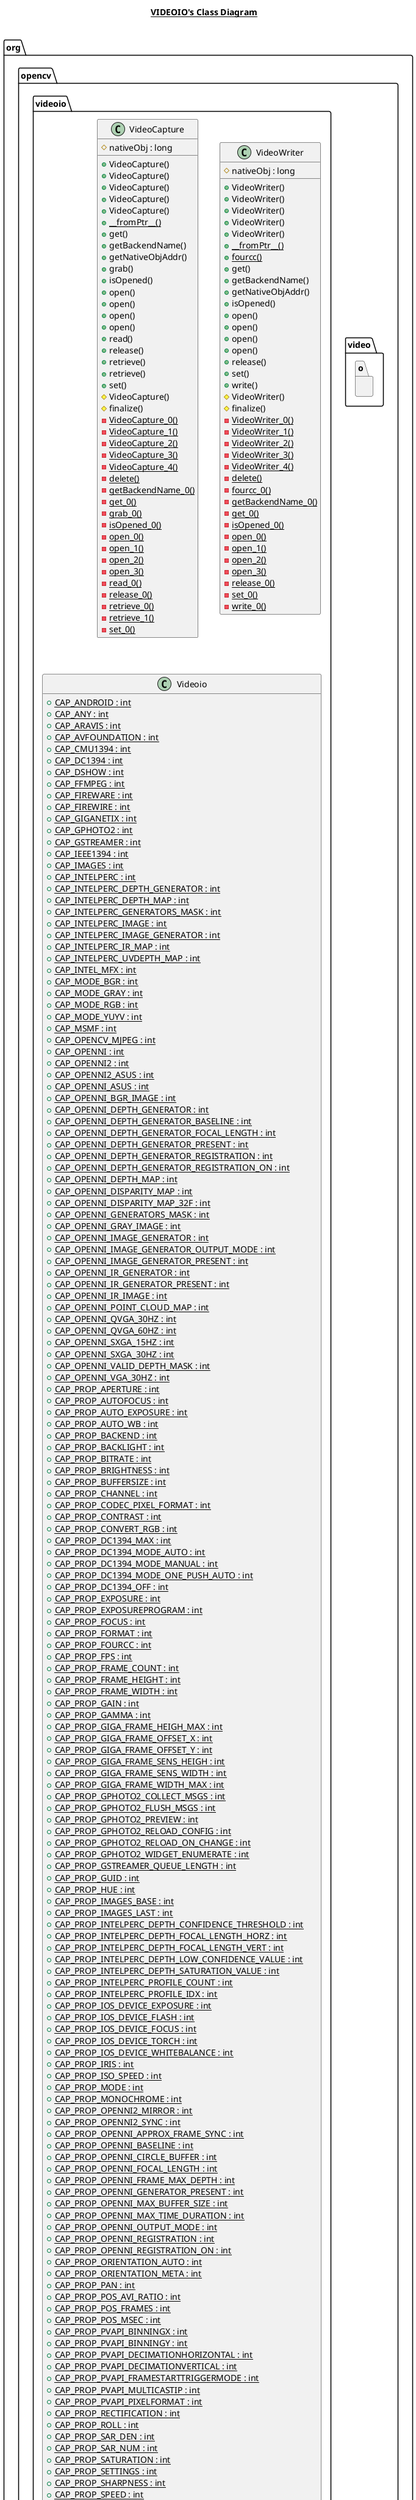 @startuml

title __VIDEOIO's Class Diagram__\n

  namespace org.opencv {
    namespace video {
      namespace o {
        class org.opencv.videoio.VideoCapture {
            # nativeObj : long
            + VideoCapture()
            + VideoCapture()
            + VideoCapture()
            + VideoCapture()
            + VideoCapture()
            {static} + __fromPtr__()
            + get()
            + getBackendName()
            + getNativeObjAddr()
            + grab()
            + isOpened()
            + open()
            + open()
            + open()
            + open()
            + read()
            + release()
            + retrieve()
            + retrieve()
            + set()
            # VideoCapture()
            # finalize()
            {static} - VideoCapture_0()
            {static} - VideoCapture_1()
            {static} - VideoCapture_2()
            {static} - VideoCapture_3()
            {static} - VideoCapture_4()
            {static} - delete()
            {static} - getBackendName_0()
            {static} - get_0()
            {static} - grab_0()
            {static} - isOpened_0()
            {static} - open_0()
            {static} - open_1()
            {static} - open_2()
            {static} - open_3()
            {static} - read_0()
            {static} - release_0()
            {static} - retrieve_0()
            {static} - retrieve_1()
            {static} - set_0()
        }
      }
    }
  }
  

  namespace org.opencv {
    namespace video {
      namespace o {
        class org.opencv.videoio.VideoWriter {
            # nativeObj : long
            + VideoWriter()
            + VideoWriter()
            + VideoWriter()
            + VideoWriter()
            + VideoWriter()
            {static} + __fromPtr__()
            {static} + fourcc()
            + get()
            + getBackendName()
            + getNativeObjAddr()
            + isOpened()
            + open()
            + open()
            + open()
            + open()
            + release()
            + set()
            + write()
            # VideoWriter()
            # finalize()
            {static} - VideoWriter_0()
            {static} - VideoWriter_1()
            {static} - VideoWriter_2()
            {static} - VideoWriter_3()
            {static} - VideoWriter_4()
            {static} - delete()
            {static} - fourcc_0()
            {static} - getBackendName_0()
            {static} - get_0()
            {static} - isOpened_0()
            {static} - open_0()
            {static} - open_1()
            {static} - open_2()
            {static} - open_3()
            {static} - release_0()
            {static} - set_0()
            {static} - write_0()
        }
      }
    }
  }
  

  namespace org.opencv {
    namespace video {
      namespace o {
        class org.opencv.videoio.Videoio {
            {static} + CAP_ANDROID : int
            {static} + CAP_ANY : int
            {static} + CAP_ARAVIS : int
            {static} + CAP_AVFOUNDATION : int
            {static} + CAP_CMU1394 : int
            {static} + CAP_DC1394 : int
            {static} + CAP_DSHOW : int
            {static} + CAP_FFMPEG : int
            {static} + CAP_FIREWARE : int
            {static} + CAP_FIREWIRE : int
            {static} + CAP_GIGANETIX : int
            {static} + CAP_GPHOTO2 : int
            {static} + CAP_GSTREAMER : int
            {static} + CAP_IEEE1394 : int
            {static} + CAP_IMAGES : int
            {static} + CAP_INTELPERC : int
            {static} + CAP_INTELPERC_DEPTH_GENERATOR : int
            {static} + CAP_INTELPERC_DEPTH_MAP : int
            {static} + CAP_INTELPERC_GENERATORS_MASK : int
            {static} + CAP_INTELPERC_IMAGE : int
            {static} + CAP_INTELPERC_IMAGE_GENERATOR : int
            {static} + CAP_INTELPERC_IR_MAP : int
            {static} + CAP_INTELPERC_UVDEPTH_MAP : int
            {static} + CAP_INTEL_MFX : int
            {static} + CAP_MODE_BGR : int
            {static} + CAP_MODE_GRAY : int
            {static} + CAP_MODE_RGB : int
            {static} + CAP_MODE_YUYV : int
            {static} + CAP_MSMF : int
            {static} + CAP_OPENCV_MJPEG : int
            {static} + CAP_OPENNI : int
            {static} + CAP_OPENNI2 : int
            {static} + CAP_OPENNI2_ASUS : int
            {static} + CAP_OPENNI_ASUS : int
            {static} + CAP_OPENNI_BGR_IMAGE : int
            {static} + CAP_OPENNI_DEPTH_GENERATOR : int
            {static} + CAP_OPENNI_DEPTH_GENERATOR_BASELINE : int
            {static} + CAP_OPENNI_DEPTH_GENERATOR_FOCAL_LENGTH : int
            {static} + CAP_OPENNI_DEPTH_GENERATOR_PRESENT : int
            {static} + CAP_OPENNI_DEPTH_GENERATOR_REGISTRATION : int
            {static} + CAP_OPENNI_DEPTH_GENERATOR_REGISTRATION_ON : int
            {static} + CAP_OPENNI_DEPTH_MAP : int
            {static} + CAP_OPENNI_DISPARITY_MAP : int
            {static} + CAP_OPENNI_DISPARITY_MAP_32F : int
            {static} + CAP_OPENNI_GENERATORS_MASK : int
            {static} + CAP_OPENNI_GRAY_IMAGE : int
            {static} + CAP_OPENNI_IMAGE_GENERATOR : int
            {static} + CAP_OPENNI_IMAGE_GENERATOR_OUTPUT_MODE : int
            {static} + CAP_OPENNI_IMAGE_GENERATOR_PRESENT : int
            {static} + CAP_OPENNI_IR_GENERATOR : int
            {static} + CAP_OPENNI_IR_GENERATOR_PRESENT : int
            {static} + CAP_OPENNI_IR_IMAGE : int
            {static} + CAP_OPENNI_POINT_CLOUD_MAP : int
            {static} + CAP_OPENNI_QVGA_30HZ : int
            {static} + CAP_OPENNI_QVGA_60HZ : int
            {static} + CAP_OPENNI_SXGA_15HZ : int
            {static} + CAP_OPENNI_SXGA_30HZ : int
            {static} + CAP_OPENNI_VALID_DEPTH_MASK : int
            {static} + CAP_OPENNI_VGA_30HZ : int
            {static} + CAP_PROP_APERTURE : int
            {static} + CAP_PROP_AUTOFOCUS : int
            {static} + CAP_PROP_AUTO_EXPOSURE : int
            {static} + CAP_PROP_AUTO_WB : int
            {static} + CAP_PROP_BACKEND : int
            {static} + CAP_PROP_BACKLIGHT : int
            {static} + CAP_PROP_BITRATE : int
            {static} + CAP_PROP_BRIGHTNESS : int
            {static} + CAP_PROP_BUFFERSIZE : int
            {static} + CAP_PROP_CHANNEL : int
            {static} + CAP_PROP_CODEC_PIXEL_FORMAT : int
            {static} + CAP_PROP_CONTRAST : int
            {static} + CAP_PROP_CONVERT_RGB : int
            {static} + CAP_PROP_DC1394_MAX : int
            {static} + CAP_PROP_DC1394_MODE_AUTO : int
            {static} + CAP_PROP_DC1394_MODE_MANUAL : int
            {static} + CAP_PROP_DC1394_MODE_ONE_PUSH_AUTO : int
            {static} + CAP_PROP_DC1394_OFF : int
            {static} + CAP_PROP_EXPOSURE : int
            {static} + CAP_PROP_EXPOSUREPROGRAM : int
            {static} + CAP_PROP_FOCUS : int
            {static} + CAP_PROP_FORMAT : int
            {static} + CAP_PROP_FOURCC : int
            {static} + CAP_PROP_FPS : int
            {static} + CAP_PROP_FRAME_COUNT : int
            {static} + CAP_PROP_FRAME_HEIGHT : int
            {static} + CAP_PROP_FRAME_WIDTH : int
            {static} + CAP_PROP_GAIN : int
            {static} + CAP_PROP_GAMMA : int
            {static} + CAP_PROP_GIGA_FRAME_HEIGH_MAX : int
            {static} + CAP_PROP_GIGA_FRAME_OFFSET_X : int
            {static} + CAP_PROP_GIGA_FRAME_OFFSET_Y : int
            {static} + CAP_PROP_GIGA_FRAME_SENS_HEIGH : int
            {static} + CAP_PROP_GIGA_FRAME_SENS_WIDTH : int
            {static} + CAP_PROP_GIGA_FRAME_WIDTH_MAX : int
            {static} + CAP_PROP_GPHOTO2_COLLECT_MSGS : int
            {static} + CAP_PROP_GPHOTO2_FLUSH_MSGS : int
            {static} + CAP_PROP_GPHOTO2_PREVIEW : int
            {static} + CAP_PROP_GPHOTO2_RELOAD_CONFIG : int
            {static} + CAP_PROP_GPHOTO2_RELOAD_ON_CHANGE : int
            {static} + CAP_PROP_GPHOTO2_WIDGET_ENUMERATE : int
            {static} + CAP_PROP_GSTREAMER_QUEUE_LENGTH : int
            {static} + CAP_PROP_GUID : int
            {static} + CAP_PROP_HUE : int
            {static} + CAP_PROP_IMAGES_BASE : int
            {static} + CAP_PROP_IMAGES_LAST : int
            {static} + CAP_PROP_INTELPERC_DEPTH_CONFIDENCE_THRESHOLD : int
            {static} + CAP_PROP_INTELPERC_DEPTH_FOCAL_LENGTH_HORZ : int
            {static} + CAP_PROP_INTELPERC_DEPTH_FOCAL_LENGTH_VERT : int
            {static} + CAP_PROP_INTELPERC_DEPTH_LOW_CONFIDENCE_VALUE : int
            {static} + CAP_PROP_INTELPERC_DEPTH_SATURATION_VALUE : int
            {static} + CAP_PROP_INTELPERC_PROFILE_COUNT : int
            {static} + CAP_PROP_INTELPERC_PROFILE_IDX : int
            {static} + CAP_PROP_IOS_DEVICE_EXPOSURE : int
            {static} + CAP_PROP_IOS_DEVICE_FLASH : int
            {static} + CAP_PROP_IOS_DEVICE_FOCUS : int
            {static} + CAP_PROP_IOS_DEVICE_TORCH : int
            {static} + CAP_PROP_IOS_DEVICE_WHITEBALANCE : int
            {static} + CAP_PROP_IRIS : int
            {static} + CAP_PROP_ISO_SPEED : int
            {static} + CAP_PROP_MODE : int
            {static} + CAP_PROP_MONOCHROME : int
            {static} + CAP_PROP_OPENNI2_MIRROR : int
            {static} + CAP_PROP_OPENNI2_SYNC : int
            {static} + CAP_PROP_OPENNI_APPROX_FRAME_SYNC : int
            {static} + CAP_PROP_OPENNI_BASELINE : int
            {static} + CAP_PROP_OPENNI_CIRCLE_BUFFER : int
            {static} + CAP_PROP_OPENNI_FOCAL_LENGTH : int
            {static} + CAP_PROP_OPENNI_FRAME_MAX_DEPTH : int
            {static} + CAP_PROP_OPENNI_GENERATOR_PRESENT : int
            {static} + CAP_PROP_OPENNI_MAX_BUFFER_SIZE : int
            {static} + CAP_PROP_OPENNI_MAX_TIME_DURATION : int
            {static} + CAP_PROP_OPENNI_OUTPUT_MODE : int
            {static} + CAP_PROP_OPENNI_REGISTRATION : int
            {static} + CAP_PROP_OPENNI_REGISTRATION_ON : int
            {static} + CAP_PROP_ORIENTATION_AUTO : int
            {static} + CAP_PROP_ORIENTATION_META : int
            {static} + CAP_PROP_PAN : int
            {static} + CAP_PROP_POS_AVI_RATIO : int
            {static} + CAP_PROP_POS_FRAMES : int
            {static} + CAP_PROP_POS_MSEC : int
            {static} + CAP_PROP_PVAPI_BINNINGX : int
            {static} + CAP_PROP_PVAPI_BINNINGY : int
            {static} + CAP_PROP_PVAPI_DECIMATIONHORIZONTAL : int
            {static} + CAP_PROP_PVAPI_DECIMATIONVERTICAL : int
            {static} + CAP_PROP_PVAPI_FRAMESTARTTRIGGERMODE : int
            {static} + CAP_PROP_PVAPI_MULTICASTIP : int
            {static} + CAP_PROP_PVAPI_PIXELFORMAT : int
            {static} + CAP_PROP_RECTIFICATION : int
            {static} + CAP_PROP_ROLL : int
            {static} + CAP_PROP_SAR_DEN : int
            {static} + CAP_PROP_SAR_NUM : int
            {static} + CAP_PROP_SATURATION : int
            {static} + CAP_PROP_SETTINGS : int
            {static} + CAP_PROP_SHARPNESS : int
            {static} + CAP_PROP_SPEED : int
            {static} + CAP_PROP_TEMPERATURE : int
            {static} + CAP_PROP_TILT : int
            {static} + CAP_PROP_TRIGGER : int
            {static} + CAP_PROP_TRIGGER_DELAY : int
            {static} + CAP_PROP_VIEWFINDER : int
            {static} + CAP_PROP_WB_TEMPERATURE : int
            {static} + CAP_PROP_WHITE_BALANCE_BLUE_U : int
            {static} + CAP_PROP_WHITE_BALANCE_RED_V : int
            {static} + CAP_PROP_XI_ACQ_BUFFER_SIZE : int
            {static} + CAP_PROP_XI_ACQ_BUFFER_SIZE_UNIT : int
            {static} + CAP_PROP_XI_ACQ_FRAME_BURST_COUNT : int
            {static} + CAP_PROP_XI_ACQ_TIMING_MODE : int
            {static} + CAP_PROP_XI_ACQ_TRANSPORT_BUFFER_COMMIT : int
            {static} + CAP_PROP_XI_ACQ_TRANSPORT_BUFFER_SIZE : int
            {static} + CAP_PROP_XI_AEAG : int
            {static} + CAP_PROP_XI_AEAG_LEVEL : int
            {static} + CAP_PROP_XI_AEAG_ROI_HEIGHT : int
            {static} + CAP_PROP_XI_AEAG_ROI_OFFSET_X : int
            {static} + CAP_PROP_XI_AEAG_ROI_OFFSET_Y : int
            {static} + CAP_PROP_XI_AEAG_ROI_WIDTH : int
            {static} + CAP_PROP_XI_AE_MAX_LIMIT : int
            {static} + CAP_PROP_XI_AG_MAX_LIMIT : int
            {static} + CAP_PROP_XI_APPLY_CMS : int
            {static} + CAP_PROP_XI_AUTO_BANDWIDTH_CALCULATION : int
            {static} + CAP_PROP_XI_AUTO_WB : int
            {static} + CAP_PROP_XI_AVAILABLE_BANDWIDTH : int
            {static} + CAP_PROP_XI_BINNING_HORIZONTAL : int
            {static} + CAP_PROP_XI_BINNING_PATTERN : int
            {static} + CAP_PROP_XI_BINNING_SELECTOR : int
            {static} + CAP_PROP_XI_BINNING_VERTICAL : int
            {static} + CAP_PROP_XI_BPC : int
            {static} + CAP_PROP_XI_BUFFERS_QUEUE_SIZE : int
            {static} + CAP_PROP_XI_BUFFER_POLICY : int
            {static} + CAP_PROP_XI_CC_MATRIX_00 : int
            {static} + CAP_PROP_XI_CC_MATRIX_01 : int
            {static} + CAP_PROP_XI_CC_MATRIX_02 : int
            {static} + CAP_PROP_XI_CC_MATRIX_03 : int
            {static} + CAP_PROP_XI_CC_MATRIX_10 : int
            {static} + CAP_PROP_XI_CC_MATRIX_11 : int
            {static} + CAP_PROP_XI_CC_MATRIX_12 : int
            {static} + CAP_PROP_XI_CC_MATRIX_13 : int
            {static} + CAP_PROP_XI_CC_MATRIX_20 : int
            {static} + CAP_PROP_XI_CC_MATRIX_21 : int
            {static} + CAP_PROP_XI_CC_MATRIX_22 : int
            {static} + CAP_PROP_XI_CC_MATRIX_23 : int
            {static} + CAP_PROP_XI_CC_MATRIX_30 : int
            {static} + CAP_PROP_XI_CC_MATRIX_31 : int
            {static} + CAP_PROP_XI_CC_MATRIX_32 : int
            {static} + CAP_PROP_XI_CC_MATRIX_33 : int
            {static} + CAP_PROP_XI_CHIP_TEMP : int
            {static} + CAP_PROP_XI_CMS : int
            {static} + CAP_PROP_XI_COLOR_FILTER_ARRAY : int
            {static} + CAP_PROP_XI_COLUMN_FPN_CORRECTION : int
            {static} + CAP_PROP_XI_COOLING : int
            {static} + CAP_PROP_XI_COUNTER_SELECTOR : int
            {static} + CAP_PROP_XI_COUNTER_VALUE : int
            {static} + CAP_PROP_XI_DATA_FORMAT : int
            {static} + CAP_PROP_XI_DEBOUNCE_EN : int
            {static} + CAP_PROP_XI_DEBOUNCE_POL : int
            {static} + CAP_PROP_XI_DEBOUNCE_T0 : int
            {static} + CAP_PROP_XI_DEBOUNCE_T1 : int
            {static} + CAP_PROP_XI_DEBUG_LEVEL : int
            {static} + CAP_PROP_XI_DECIMATION_HORIZONTAL : int
            {static} + CAP_PROP_XI_DECIMATION_PATTERN : int
            {static} + CAP_PROP_XI_DECIMATION_SELECTOR : int
            {static} + CAP_PROP_XI_DECIMATION_VERTICAL : int
            {static} + CAP_PROP_XI_DEFAULT_CC_MATRIX : int
            {static} + CAP_PROP_XI_DEVICE_MODEL_ID : int
            {static} + CAP_PROP_XI_DEVICE_RESET : int
            {static} + CAP_PROP_XI_DEVICE_SN : int
            {static} + CAP_PROP_XI_DOWNSAMPLING : int
            {static} + CAP_PROP_XI_DOWNSAMPLING_TYPE : int
            {static} + CAP_PROP_XI_EXPOSURE : int
            {static} + CAP_PROP_XI_EXPOSURE_BURST_COUNT : int
            {static} + CAP_PROP_XI_EXP_PRIORITY : int
            {static} + CAP_PROP_XI_FFS_ACCESS_KEY : int
            {static} + CAP_PROP_XI_FFS_FILE_ID : int
            {static} + CAP_PROP_XI_FFS_FILE_SIZE : int
            {static} + CAP_PROP_XI_FRAMERATE : int
            {static} + CAP_PROP_XI_FREE_FFS_SIZE : int
            {static} + CAP_PROP_XI_GAIN : int
            {static} + CAP_PROP_XI_GAIN_SELECTOR : int
            {static} + CAP_PROP_XI_GAMMAC : int
            {static} + CAP_PROP_XI_GAMMAY : int
            {static} + CAP_PROP_XI_GPI_LEVEL : int
            {static} + CAP_PROP_XI_GPI_MODE : int
            {static} + CAP_PROP_XI_GPI_SELECTOR : int
            {static} + CAP_PROP_XI_GPO_MODE : int
            {static} + CAP_PROP_XI_GPO_SELECTOR : int
            {static} + CAP_PROP_XI_HDR : int
            {static} + CAP_PROP_XI_HDR_KNEEPOINT_COUNT : int
            {static} + CAP_PROP_XI_HDR_T1 : int
            {static} + CAP_PROP_XI_HDR_T2 : int
            {static} + CAP_PROP_XI_HEIGHT : int
            {static} + CAP_PROP_XI_HOUS_BACK_SIDE_TEMP : int
            {static} + CAP_PROP_XI_HOUS_TEMP : int
            {static} + CAP_PROP_XI_HW_REVISION : int
            {static} + CAP_PROP_XI_IMAGE_BLACK_LEVEL : int
            {static} + CAP_PROP_XI_IMAGE_DATA_BIT_DEPTH : int
            {static} + CAP_PROP_XI_IMAGE_DATA_FORMAT : int
            {static} + CAP_PROP_XI_IMAGE_DATA_FORMAT_RGB32_ALPHA : int
            {static} + CAP_PROP_XI_IMAGE_IS_COLOR : int
            {static} + CAP_PROP_XI_IMAGE_PAYLOAD_SIZE : int
            {static} + CAP_PROP_XI_IS_COOLED : int
            {static} + CAP_PROP_XI_IS_DEVICE_EXIST : int
            {static} + CAP_PROP_XI_KNEEPOINT1 : int
            {static} + CAP_PROP_XI_KNEEPOINT2 : int
            {static} + CAP_PROP_XI_LED_MODE : int
            {static} + CAP_PROP_XI_LED_SELECTOR : int
            {static} + CAP_PROP_XI_LENS_APERTURE_VALUE : int
            {static} + CAP_PROP_XI_LENS_FEATURE : int
            {static} + CAP_PROP_XI_LENS_FEATURE_SELECTOR : int
            {static} + CAP_PROP_XI_LENS_FOCAL_LENGTH : int
            {static} + CAP_PROP_XI_LENS_FOCUS_DISTANCE : int
            {static} + CAP_PROP_XI_LENS_FOCUS_MOVE : int
            {static} + CAP_PROP_XI_LENS_FOCUS_MOVEMENT_VALUE : int
            {static} + CAP_PROP_XI_LENS_MODE : int
            {static} + CAP_PROP_XI_LIMIT_BANDWIDTH : int
            {static} + CAP_PROP_XI_LUT_EN : int
            {static} + CAP_PROP_XI_LUT_INDEX : int
            {static} + CAP_PROP_XI_LUT_VALUE : int
            {static} + CAP_PROP_XI_MANUAL_WB : int
            {static} + CAP_PROP_XI_OFFSET_X : int
            {static} + CAP_PROP_XI_OFFSET_Y : int
            {static} + CAP_PROP_XI_OUTPUT_DATA_BIT_DEPTH : int
            {static} + CAP_PROP_XI_OUTPUT_DATA_PACKING : int
            {static} + CAP_PROP_XI_OUTPUT_DATA_PACKING_TYPE : int
            {static} + CAP_PROP_XI_RECENT_FRAME : int
            {static} + CAP_PROP_XI_REGION_MODE : int
            {static} + CAP_PROP_XI_REGION_SELECTOR : int
            {static} + CAP_PROP_XI_ROW_FPN_CORRECTION : int
            {static} + CAP_PROP_XI_SENSOR_BOARD_TEMP : int
            {static} + CAP_PROP_XI_SENSOR_CLOCK_FREQ_HZ : int
            {static} + CAP_PROP_XI_SENSOR_CLOCK_FREQ_INDEX : int
            {static} + CAP_PROP_XI_SENSOR_DATA_BIT_DEPTH : int
            {static} + CAP_PROP_XI_SENSOR_FEATURE_SELECTOR : int
            {static} + CAP_PROP_XI_SENSOR_FEATURE_VALUE : int
            {static} + CAP_PROP_XI_SENSOR_MODE : int
            {static} + CAP_PROP_XI_SENSOR_OUTPUT_CHANNEL_COUNT : int
            {static} + CAP_PROP_XI_SENSOR_TAPS : int
            {static} + CAP_PROP_XI_SHARPNESS : int
            {static} + CAP_PROP_XI_SHUTTER_TYPE : int
            {static} + CAP_PROP_XI_TARGET_TEMP : int
            {static} + CAP_PROP_XI_TEST_PATTERN : int
            {static} + CAP_PROP_XI_TEST_PATTERN_GENERATOR_SELECTOR : int
            {static} + CAP_PROP_XI_TIMEOUT : int
            {static} + CAP_PROP_XI_TRANSPORT_PIXEL_FORMAT : int
            {static} + CAP_PROP_XI_TRG_DELAY : int
            {static} + CAP_PROP_XI_TRG_SELECTOR : int
            {static} + CAP_PROP_XI_TRG_SOFTWARE : int
            {static} + CAP_PROP_XI_TRG_SOURCE : int
            {static} + CAP_PROP_XI_TS_RST_MODE : int
            {static} + CAP_PROP_XI_TS_RST_SOURCE : int
            {static} + CAP_PROP_XI_USED_FFS_SIZE : int
            {static} + CAP_PROP_XI_WB_KB : int
            {static} + CAP_PROP_XI_WB_KG : int
            {static} + CAP_PROP_XI_WB_KR : int
            {static} + CAP_PROP_XI_WIDTH : int
            {static} + CAP_PROP_ZOOM : int
            {static} + CAP_PVAPI : int
            {static} + CAP_PVAPI_DECIMATION_2OUTOF16 : int
            {static} + CAP_PVAPI_DECIMATION_2OUTOF4 : int
            {static} + CAP_PVAPI_DECIMATION_2OUTOF8 : int
            {static} + CAP_PVAPI_DECIMATION_OFF : int
            {static} + CAP_PVAPI_FSTRIGMODE_FIXEDRATE : int
            {static} + CAP_PVAPI_FSTRIGMODE_FREERUN : int
            {static} + CAP_PVAPI_FSTRIGMODE_SOFTWARE : int
            {static} + CAP_PVAPI_FSTRIGMODE_SYNCIN1 : int
            {static} + CAP_PVAPI_FSTRIGMODE_SYNCIN2 : int
            {static} + CAP_PVAPI_PIXELFORMAT_BAYER16 : int
            {static} + CAP_PVAPI_PIXELFORMAT_BAYER8 : int
            {static} + CAP_PVAPI_PIXELFORMAT_BGR24 : int
            {static} + CAP_PVAPI_PIXELFORMAT_BGRA32 : int
            {static} + CAP_PVAPI_PIXELFORMAT_MONO16 : int
            {static} + CAP_PVAPI_PIXELFORMAT_MONO8 : int
            {static} + CAP_PVAPI_PIXELFORMAT_RGB24 : int
            {static} + CAP_PVAPI_PIXELFORMAT_RGBA32 : int
            {static} + CAP_QT : int
            {static} + CAP_UNICAP : int
            {static} + CAP_V4L : int
            {static} + CAP_V4L2 : int
            {static} + CAP_VFW : int
            {static} + CAP_WINRT : int
            {static} + CAP_XIAPI : int
            {static} + CAP_XINE : int
            {static} + CV_CAP_ANDROID : int
            {static} + CV_CAP_ANDROID_BACK : int
            {static} + CV_CAP_ANDROID_FRONT : int
            {static} + CV_CAP_ANY : int
            {static} + CV_CAP_ARAVIS : int
            {static} + CV_CAP_AVFOUNDATION : int
            {static} + CV_CAP_CMU1394 : int
            {static} + CV_CAP_DC1394 : int
            {static} + CV_CAP_DSHOW : int
            {static} + CV_CAP_FFMPEG : int
            {static} + CV_CAP_FIREWARE : int
            {static} + CV_CAP_FIREWIRE : int
            {static} + CV_CAP_GIGANETIX : int
            {static} + CV_CAP_GPHOTO2 : int
            {static} + CV_CAP_GSTREAMER : int
            {static} + CV_CAP_GSTREAMER_QUEUE_LENGTH : int
            {static} + CV_CAP_IEEE1394 : int
            {static} + CV_CAP_IMAGES : int
            {static} + CV_CAP_INTELPERC : int
            {static} + CV_CAP_INTELPERC_DEPTH_GENERATOR : int
            {static} + CV_CAP_INTELPERC_DEPTH_MAP : int
            {static} + CV_CAP_INTELPERC_GENERATORS_MASK : int
            {static} + CV_CAP_INTELPERC_IMAGE : int
            {static} + CV_CAP_INTELPERC_IMAGE_GENERATOR : int
            {static} + CV_CAP_INTELPERC_IR_MAP : int
            {static} + CV_CAP_INTELPERC_UVDEPTH_MAP : int
            {static} + CV_CAP_MIL : int
            {static} + CV_CAP_MODE_BGR : int
            {static} + CV_CAP_MODE_GRAY : int
            {static} + CV_CAP_MODE_RGB : int
            {static} + CV_CAP_MODE_YUYV : int
            {static} + CV_CAP_MSMF : int
            {static} + CV_CAP_OPENNI : int
            {static} + CV_CAP_OPENNI2 : int
            {static} + CV_CAP_OPENNI_ASUS : int
            {static} + CV_CAP_OPENNI_BGR_IMAGE : int
            {static} + CV_CAP_OPENNI_DEPTH_GENERATOR : int
            {static} + CV_CAP_OPENNI_DEPTH_GENERATOR_BASELINE : int
            {static} + CV_CAP_OPENNI_DEPTH_GENERATOR_FOCAL_LENGTH : int
            {static} + CV_CAP_OPENNI_DEPTH_GENERATOR_PRESENT : int
            {static} + CV_CAP_OPENNI_DEPTH_GENERATOR_REGISTRATION : int
            {static} + CV_CAP_OPENNI_DEPTH_GENERATOR_REGISTRATION_ON : int
            {static} + CV_CAP_OPENNI_DEPTH_MAP : int
            {static} + CV_CAP_OPENNI_DISPARITY_MAP : int
            {static} + CV_CAP_OPENNI_DISPARITY_MAP_32F : int
            {static} + CV_CAP_OPENNI_GENERATORS_MASK : int
            {static} + CV_CAP_OPENNI_GRAY_IMAGE : int
            {static} + CV_CAP_OPENNI_IMAGE_GENERATOR : int
            {static} + CV_CAP_OPENNI_IMAGE_GENERATOR_OUTPUT_MODE : int
            {static} + CV_CAP_OPENNI_IMAGE_GENERATOR_PRESENT : int
            {static} + CV_CAP_OPENNI_IR_GENERATOR : int
            {static} + CV_CAP_OPENNI_IR_GENERATOR_PRESENT : int
            {static} + CV_CAP_OPENNI_IR_IMAGE : int
            {static} + CV_CAP_OPENNI_POINT_CLOUD_MAP : int
            {static} + CV_CAP_OPENNI_QVGA_30HZ : int
            {static} + CV_CAP_OPENNI_QVGA_60HZ : int
            {static} + CV_CAP_OPENNI_SXGA_15HZ : int
            {static} + CV_CAP_OPENNI_SXGA_30HZ : int
            {static} + CV_CAP_OPENNI_VALID_DEPTH_MASK : int
            {static} + CV_CAP_OPENNI_VGA_30HZ : int
            {static} + CV_CAP_PROP_ANDROID_ANTIBANDING : int
            {static} + CV_CAP_PROP_ANDROID_EXPOSE_LOCK : int
            {static} + CV_CAP_PROP_ANDROID_FLASH_MODE : int
            {static} + CV_CAP_PROP_ANDROID_FOCAL_LENGTH : int
            {static} + CV_CAP_PROP_ANDROID_FOCUS_DISTANCE_FAR : int
            {static} + CV_CAP_PROP_ANDROID_FOCUS_DISTANCE_NEAR : int
            {static} + CV_CAP_PROP_ANDROID_FOCUS_DISTANCE_OPTIMAL : int
            {static} + CV_CAP_PROP_ANDROID_FOCUS_MODE : int
            {static} + CV_CAP_PROP_ANDROID_WHITEBALANCE_LOCK : int
            {static} + CV_CAP_PROP_ANDROID_WHITE_BALANCE : int
            {static} + CV_CAP_PROP_APERTURE : int
            {static} + CV_CAP_PROP_AUTOFOCUS : int
            {static} + CV_CAP_PROP_AUTOGRAB : int
            {static} + CV_CAP_PROP_AUTO_EXPOSURE : int
            {static} + CV_CAP_PROP_BACKLIGHT : int
            {static} + CV_CAP_PROP_BRIGHTNESS : int
            {static} + CV_CAP_PROP_BUFFERSIZE : int
            {static} + CV_CAP_PROP_CONTRAST : int
            {static} + CV_CAP_PROP_CONVERT_RGB : int
            {static} + CV_CAP_PROP_DC1394_MODE_AUTO : int
            {static} + CV_CAP_PROP_DC1394_MODE_MANUAL : int
            {static} + CV_CAP_PROP_DC1394_MODE_ONE_PUSH_AUTO : int
            {static} + CV_CAP_PROP_DC1394_OFF : int
            {static} + CV_CAP_PROP_EXPOSURE : int
            {static} + CV_CAP_PROP_EXPOSUREPROGRAM : int
            {static} + CV_CAP_PROP_FOCUS : int
            {static} + CV_CAP_PROP_FORMAT : int
            {static} + CV_CAP_PROP_FOURCC : int
            {static} + CV_CAP_PROP_FPS : int
            {static} + CV_CAP_PROP_FRAME_COUNT : int
            {static} + CV_CAP_PROP_FRAME_HEIGHT : int
            {static} + CV_CAP_PROP_FRAME_WIDTH : int
            {static} + CV_CAP_PROP_GAIN : int
            {static} + CV_CAP_PROP_GAMMA : int
            {static} + CV_CAP_PROP_GIGA_FRAME_HEIGH_MAX : int
            {static} + CV_CAP_PROP_GIGA_FRAME_OFFSET_X : int
            {static} + CV_CAP_PROP_GIGA_FRAME_OFFSET_Y : int
            {static} + CV_CAP_PROP_GIGA_FRAME_SENS_HEIGH : int
            {static} + CV_CAP_PROP_GIGA_FRAME_SENS_WIDTH : int
            {static} + CV_CAP_PROP_GIGA_FRAME_WIDTH_MAX : int
            {static} + CV_CAP_PROP_GPHOTO2_COLLECT_MSGS : int
            {static} + CV_CAP_PROP_GPHOTO2_FLUSH_MSGS : int
            {static} + CV_CAP_PROP_GPHOTO2_PREVIEW : int
            {static} + CV_CAP_PROP_GPHOTO2_RELOAD_CONFIG : int
            {static} + CV_CAP_PROP_GPHOTO2_RELOAD_ON_CHANGE : int
            {static} + CV_CAP_PROP_GPHOTO2_WIDGET_ENUMERATE : int
            {static} + CV_CAP_PROP_GUID : int
            {static} + CV_CAP_PROP_HUE : int
            {static} + CV_CAP_PROP_INTELPERC_DEPTH_CONFIDENCE_THRESHOLD : int
            {static} + CV_CAP_PROP_INTELPERC_DEPTH_FOCAL_LENGTH_HORZ : int
            {static} + CV_CAP_PROP_INTELPERC_DEPTH_FOCAL_LENGTH_VERT : int
            {static} + CV_CAP_PROP_INTELPERC_DEPTH_LOW_CONFIDENCE_VALUE : int
            {static} + CV_CAP_PROP_INTELPERC_DEPTH_SATURATION_VALUE : int
            {static} + CV_CAP_PROP_INTELPERC_PROFILE_COUNT : int
            {static} + CV_CAP_PROP_INTELPERC_PROFILE_IDX : int
            {static} + CV_CAP_PROP_IOS_DEVICE_EXPOSURE : int
            {static} + CV_CAP_PROP_IOS_DEVICE_FLASH : int
            {static} + CV_CAP_PROP_IOS_DEVICE_FOCUS : int
            {static} + CV_CAP_PROP_IOS_DEVICE_TORCH : int
            {static} + CV_CAP_PROP_IOS_DEVICE_WHITEBALANCE : int
            {static} + CV_CAP_PROP_IRIS : int
            {static} + CV_CAP_PROP_ISO_SPEED : int
            {static} + CV_CAP_PROP_MAX_DC1394 : int
            {static} + CV_CAP_PROP_MODE : int
            {static} + CV_CAP_PROP_MONOCHROME : int
            {static} + CV_CAP_PROP_OPENNI2_MIRROR : int
            {static} + CV_CAP_PROP_OPENNI2_SYNC : int
            {static} + CV_CAP_PROP_OPENNI_APPROX_FRAME_SYNC : int
            {static} + CV_CAP_PROP_OPENNI_BASELINE : int
            {static} + CV_CAP_PROP_OPENNI_CIRCLE_BUFFER : int
            {static} + CV_CAP_PROP_OPENNI_FOCAL_LENGTH : int
            {static} + CV_CAP_PROP_OPENNI_FRAME_MAX_DEPTH : int
            {static} + CV_CAP_PROP_OPENNI_GENERATOR_PRESENT : int
            {static} + CV_CAP_PROP_OPENNI_MAX_BUFFER_SIZE : int
            {static} + CV_CAP_PROP_OPENNI_MAX_TIME_DURATION : int
            {static} + CV_CAP_PROP_OPENNI_OUTPUT_MODE : int
            {static} + CV_CAP_PROP_OPENNI_REGISTRATION : int
            {static} + CV_CAP_PROP_OPENNI_REGISTRATION_ON : int
            {static} + CV_CAP_PROP_PAN : int
            {static} + CV_CAP_PROP_POS_AVI_RATIO : int
            {static} + CV_CAP_PROP_POS_FRAMES : int
            {static} + CV_CAP_PROP_POS_MSEC : int
            {static} + CV_CAP_PROP_PREVIEW_FORMAT : int
            {static} + CV_CAP_PROP_PVAPI_BINNINGX : int
            {static} + CV_CAP_PROP_PVAPI_BINNINGY : int
            {static} + CV_CAP_PROP_PVAPI_DECIMATIONHORIZONTAL : int
            {static} + CV_CAP_PROP_PVAPI_DECIMATIONVERTICAL : int
            {static} + CV_CAP_PROP_PVAPI_FRAMESTARTTRIGGERMODE : int
            {static} + CV_CAP_PROP_PVAPI_MULTICASTIP : int
            {static} + CV_CAP_PROP_PVAPI_PIXELFORMAT : int
            {static} + CV_CAP_PROP_RECTIFICATION : int
            {static} + CV_CAP_PROP_ROLL : int
            {static} + CV_CAP_PROP_SAR_DEN : int
            {static} + CV_CAP_PROP_SAR_NUM : int
            {static} + CV_CAP_PROP_SATURATION : int
            {static} + CV_CAP_PROP_SETTINGS : int
            {static} + CV_CAP_PROP_SHARPNESS : int
            {static} + CV_CAP_PROP_SPEED : int
            {static} + CV_CAP_PROP_SUPPORTED_PREVIEW_SIZES_STRING : int
            {static} + CV_CAP_PROP_TEMPERATURE : int
            {static} + CV_CAP_PROP_TILT : int
            {static} + CV_CAP_PROP_TRIGGER : int
            {static} + CV_CAP_PROP_TRIGGER_DELAY : int
            {static} + CV_CAP_PROP_VIEWFINDER : int
            {static} + CV_CAP_PROP_WHITE_BALANCE_BLUE_U : int
            {static} + CV_CAP_PROP_WHITE_BALANCE_RED_V : int
            {static} + CV_CAP_PROP_XI_ACQ_BUFFER_SIZE : int
            {static} + CV_CAP_PROP_XI_ACQ_BUFFER_SIZE_UNIT : int
            {static} + CV_CAP_PROP_XI_ACQ_FRAME_BURST_COUNT : int
            {static} + CV_CAP_PROP_XI_ACQ_TIMING_MODE : int
            {static} + CV_CAP_PROP_XI_ACQ_TRANSPORT_BUFFER_COMMIT : int
            {static} + CV_CAP_PROP_XI_ACQ_TRANSPORT_BUFFER_SIZE : int
            {static} + CV_CAP_PROP_XI_AEAG : int
            {static} + CV_CAP_PROP_XI_AEAG_LEVEL : int
            {static} + CV_CAP_PROP_XI_AEAG_ROI_HEIGHT : int
            {static} + CV_CAP_PROP_XI_AEAG_ROI_OFFSET_X : int
            {static} + CV_CAP_PROP_XI_AEAG_ROI_OFFSET_Y : int
            {static} + CV_CAP_PROP_XI_AEAG_ROI_WIDTH : int
            {static} + CV_CAP_PROP_XI_AE_MAX_LIMIT : int
            {static} + CV_CAP_PROP_XI_AG_MAX_LIMIT : int
            {static} + CV_CAP_PROP_XI_APPLY_CMS : int
            {static} + CV_CAP_PROP_XI_AUTO_BANDWIDTH_CALCULATION : int
            {static} + CV_CAP_PROP_XI_AUTO_WB : int
            {static} + CV_CAP_PROP_XI_AVAILABLE_BANDWIDTH : int
            {static} + CV_CAP_PROP_XI_BINNING_HORIZONTAL : int
            {static} + CV_CAP_PROP_XI_BINNING_PATTERN : int
            {static} + CV_CAP_PROP_XI_BINNING_SELECTOR : int
            {static} + CV_CAP_PROP_XI_BINNING_VERTICAL : int
            {static} + CV_CAP_PROP_XI_BPC : int
            {static} + CV_CAP_PROP_XI_BUFFERS_QUEUE_SIZE : int
            {static} + CV_CAP_PROP_XI_BUFFER_POLICY : int
            {static} + CV_CAP_PROP_XI_CC_MATRIX_00 : int
            {static} + CV_CAP_PROP_XI_CC_MATRIX_01 : int
            {static} + CV_CAP_PROP_XI_CC_MATRIX_02 : int
            {static} + CV_CAP_PROP_XI_CC_MATRIX_03 : int
            {static} + CV_CAP_PROP_XI_CC_MATRIX_10 : int
            {static} + CV_CAP_PROP_XI_CC_MATRIX_11 : int
            {static} + CV_CAP_PROP_XI_CC_MATRIX_12 : int
            {static} + CV_CAP_PROP_XI_CC_MATRIX_13 : int
            {static} + CV_CAP_PROP_XI_CC_MATRIX_20 : int
            {static} + CV_CAP_PROP_XI_CC_MATRIX_21 : int
            {static} + CV_CAP_PROP_XI_CC_MATRIX_22 : int
            {static} + CV_CAP_PROP_XI_CC_MATRIX_23 : int
            {static} + CV_CAP_PROP_XI_CC_MATRIX_30 : int
            {static} + CV_CAP_PROP_XI_CC_MATRIX_31 : int
            {static} + CV_CAP_PROP_XI_CC_MATRIX_32 : int
            {static} + CV_CAP_PROP_XI_CC_MATRIX_33 : int
            {static} + CV_CAP_PROP_XI_CHIP_TEMP : int
            {static} + CV_CAP_PROP_XI_CMS : int
            {static} + CV_CAP_PROP_XI_COLOR_FILTER_ARRAY : int
            {static} + CV_CAP_PROP_XI_COLUMN_FPN_CORRECTION : int
            {static} + CV_CAP_PROP_XI_COOLING : int
            {static} + CV_CAP_PROP_XI_COUNTER_SELECTOR : int
            {static} + CV_CAP_PROP_XI_COUNTER_VALUE : int
            {static} + CV_CAP_PROP_XI_DATA_FORMAT : int
            {static} + CV_CAP_PROP_XI_DEBOUNCE_EN : int
            {static} + CV_CAP_PROP_XI_DEBOUNCE_POL : int
            {static} + CV_CAP_PROP_XI_DEBOUNCE_T0 : int
            {static} + CV_CAP_PROP_XI_DEBOUNCE_T1 : int
            {static} + CV_CAP_PROP_XI_DEBUG_LEVEL : int
            {static} + CV_CAP_PROP_XI_DECIMATION_HORIZONTAL : int
            {static} + CV_CAP_PROP_XI_DECIMATION_PATTERN : int
            {static} + CV_CAP_PROP_XI_DECIMATION_SELECTOR : int
            {static} + CV_CAP_PROP_XI_DECIMATION_VERTICAL : int
            {static} + CV_CAP_PROP_XI_DEFAULT_CC_MATRIX : int
            {static} + CV_CAP_PROP_XI_DEVICE_MODEL_ID : int
            {static} + CV_CAP_PROP_XI_DEVICE_RESET : int
            {static} + CV_CAP_PROP_XI_DEVICE_SN : int
            {static} + CV_CAP_PROP_XI_DOWNSAMPLING : int
            {static} + CV_CAP_PROP_XI_DOWNSAMPLING_TYPE : int
            {static} + CV_CAP_PROP_XI_EXPOSURE : int
            {static} + CV_CAP_PROP_XI_EXPOSURE_BURST_COUNT : int
            {static} + CV_CAP_PROP_XI_EXP_PRIORITY : int
            {static} + CV_CAP_PROP_XI_FFS_ACCESS_KEY : int
            {static} + CV_CAP_PROP_XI_FFS_FILE_ID : int
            {static} + CV_CAP_PROP_XI_FFS_FILE_SIZE : int
            {static} + CV_CAP_PROP_XI_FRAMERATE : int
            {static} + CV_CAP_PROP_XI_FREE_FFS_SIZE : int
            {static} + CV_CAP_PROP_XI_GAIN : int
            {static} + CV_CAP_PROP_XI_GAIN_SELECTOR : int
            {static} + CV_CAP_PROP_XI_GAMMAC : int
            {static} + CV_CAP_PROP_XI_GAMMAY : int
            {static} + CV_CAP_PROP_XI_GPI_LEVEL : int
            {static} + CV_CAP_PROP_XI_GPI_MODE : int
            {static} + CV_CAP_PROP_XI_GPI_SELECTOR : int
            {static} + CV_CAP_PROP_XI_GPO_MODE : int
            {static} + CV_CAP_PROP_XI_GPO_SELECTOR : int
            {static} + CV_CAP_PROP_XI_HDR : int
            {static} + CV_CAP_PROP_XI_HDR_KNEEPOINT_COUNT : int
            {static} + CV_CAP_PROP_XI_HDR_T1 : int
            {static} + CV_CAP_PROP_XI_HDR_T2 : int
            {static} + CV_CAP_PROP_XI_HEIGHT : int
            {static} + CV_CAP_PROP_XI_HOUS_BACK_SIDE_TEMP : int
            {static} + CV_CAP_PROP_XI_HOUS_TEMP : int
            {static} + CV_CAP_PROP_XI_HW_REVISION : int
            {static} + CV_CAP_PROP_XI_IMAGE_BLACK_LEVEL : int
            {static} + CV_CAP_PROP_XI_IMAGE_DATA_BIT_DEPTH : int
            {static} + CV_CAP_PROP_XI_IMAGE_DATA_FORMAT : int
            {static} + CV_CAP_PROP_XI_IMAGE_DATA_FORMAT_RGB32_ALPHA : int
            {static} + CV_CAP_PROP_XI_IMAGE_IS_COLOR : int
            {static} + CV_CAP_PROP_XI_IMAGE_PAYLOAD_SIZE : int
            {static} + CV_CAP_PROP_XI_IS_COOLED : int
            {static} + CV_CAP_PROP_XI_IS_DEVICE_EXIST : int
            {static} + CV_CAP_PROP_XI_KNEEPOINT1 : int
            {static} + CV_CAP_PROP_XI_KNEEPOINT2 : int
            {static} + CV_CAP_PROP_XI_LED_MODE : int
            {static} + CV_CAP_PROP_XI_LED_SELECTOR : int
            {static} + CV_CAP_PROP_XI_LENS_APERTURE_VALUE : int
            {static} + CV_CAP_PROP_XI_LENS_FEATURE : int
            {static} + CV_CAP_PROP_XI_LENS_FEATURE_SELECTOR : int
            {static} + CV_CAP_PROP_XI_LENS_FOCAL_LENGTH : int
            {static} + CV_CAP_PROP_XI_LENS_FOCUS_DISTANCE : int
            {static} + CV_CAP_PROP_XI_LENS_FOCUS_MOVE : int
            {static} + CV_CAP_PROP_XI_LENS_FOCUS_MOVEMENT_VALUE : int
            {static} + CV_CAP_PROP_XI_LENS_MODE : int
            {static} + CV_CAP_PROP_XI_LIMIT_BANDWIDTH : int
            {static} + CV_CAP_PROP_XI_LUT_EN : int
            {static} + CV_CAP_PROP_XI_LUT_INDEX : int
            {static} + CV_CAP_PROP_XI_LUT_VALUE : int
            {static} + CV_CAP_PROP_XI_MANUAL_WB : int
            {static} + CV_CAP_PROP_XI_OFFSET_X : int
            {static} + CV_CAP_PROP_XI_OFFSET_Y : int
            {static} + CV_CAP_PROP_XI_OUTPUT_DATA_BIT_DEPTH : int
            {static} + CV_CAP_PROP_XI_OUTPUT_DATA_PACKING : int
            {static} + CV_CAP_PROP_XI_OUTPUT_DATA_PACKING_TYPE : int
            {static} + CV_CAP_PROP_XI_RECENT_FRAME : int
            {static} + CV_CAP_PROP_XI_REGION_MODE : int
            {static} + CV_CAP_PROP_XI_REGION_SELECTOR : int
            {static} + CV_CAP_PROP_XI_ROW_FPN_CORRECTION : int
            {static} + CV_CAP_PROP_XI_SENSOR_BOARD_TEMP : int
            {static} + CV_CAP_PROP_XI_SENSOR_CLOCK_FREQ_HZ : int
            {static} + CV_CAP_PROP_XI_SENSOR_CLOCK_FREQ_INDEX : int
            {static} + CV_CAP_PROP_XI_SENSOR_DATA_BIT_DEPTH : int
            {static} + CV_CAP_PROP_XI_SENSOR_FEATURE_SELECTOR : int
            {static} + CV_CAP_PROP_XI_SENSOR_FEATURE_VALUE : int
            {static} + CV_CAP_PROP_XI_SENSOR_MODE : int
            {static} + CV_CAP_PROP_XI_SENSOR_OUTPUT_CHANNEL_COUNT : int
            {static} + CV_CAP_PROP_XI_SENSOR_TAPS : int
            {static} + CV_CAP_PROP_XI_SHARPNESS : int
            {static} + CV_CAP_PROP_XI_SHUTTER_TYPE : int
            {static} + CV_CAP_PROP_XI_TARGET_TEMP : int
            {static} + CV_CAP_PROP_XI_TEST_PATTERN : int
            {static} + CV_CAP_PROP_XI_TEST_PATTERN_GENERATOR_SELECTOR : int
            {static} + CV_CAP_PROP_XI_TIMEOUT : int
            {static} + CV_CAP_PROP_XI_TRANSPORT_PIXEL_FORMAT : int
            {static} + CV_CAP_PROP_XI_TRG_DELAY : int
            {static} + CV_CAP_PROP_XI_TRG_SELECTOR : int
            {static} + CV_CAP_PROP_XI_TRG_SOFTWARE : int
            {static} + CV_CAP_PROP_XI_TRG_SOURCE : int
            {static} + CV_CAP_PROP_XI_TS_RST_MODE : int
            {static} + CV_CAP_PROP_XI_TS_RST_SOURCE : int
            {static} + CV_CAP_PROP_XI_USED_FFS_SIZE : int
            {static} + CV_CAP_PROP_XI_WB_KB : int
            {static} + CV_CAP_PROP_XI_WB_KG : int
            {static} + CV_CAP_PROP_XI_WB_KR : int
            {static} + CV_CAP_PROP_XI_WIDTH : int
            {static} + CV_CAP_PROP_ZOOM : int
            {static} + CV_CAP_PVAPI : int
            {static} + CV_CAP_QT : int
            {static} + CV_CAP_STEREO : int
            {static} + CV_CAP_TYZX : int
            {static} + CV_CAP_UNICAP : int
            {static} + CV_CAP_V4L : int
            {static} + CV_CAP_V4L2 : int
            {static} + CV_CAP_VFW : int
            {static} + CV_CAP_XIAPI : int
            {static} + CV_TYZX_COLOR : int
            {static} + CV_TYZX_LEFT : int
            {static} + CV_TYZX_RIGHT : int
            {static} + CV_TYZX_Z : int
            {static} + VIDEOWRITER_PROP_FRAMEBYTES : int
            {static} + VIDEOWRITER_PROP_NSTRIPES : int
            {static} + VIDEOWRITER_PROP_QUALITY : int
            {static} + getBackendName()
            {static} - getBackendName_0()
        }
      }
    }
  }
  



right footer


PlantUML diagram generated by SketchIt! (https://bitbucket.org/pmesmeur/sketch.it)
For more information about this tool, please contact philippe.mesmeur@gmail.com
endfooter

@enduml
